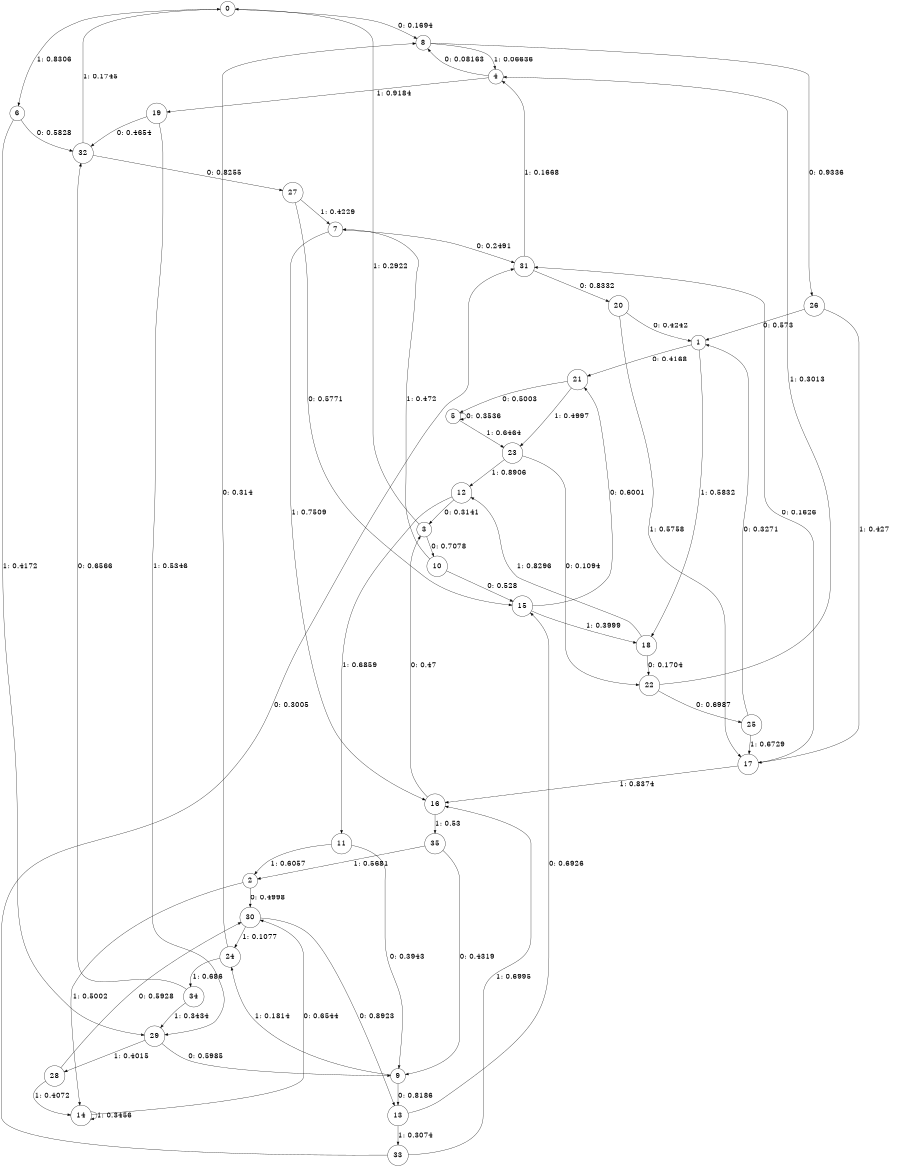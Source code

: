 digraph "ch21randomL6" {
size = "6,8.5";
ratio = "fill";
node [shape = circle];
node [fontsize = 24];
edge [fontsize = 24];
0 -> 8 [label = "0: 0.1694   "];
0 -> 6 [label = "1: 0.8306   "];
1 -> 21 [label = "0: 0.4168   "];
1 -> 18 [label = "1: 0.5832   "];
2 -> 30 [label = "0: 0.4998   "];
2 -> 14 [label = "1: 0.5002   "];
3 -> 10 [label = "0: 0.7078   "];
3 -> 0 [label = "1: 0.2922   "];
4 -> 8 [label = "0: 0.08163  "];
4 -> 19 [label = "1: 0.9184   "];
5 -> 5 [label = "0: 0.3536   "];
5 -> 23 [label = "1: 0.6464   "];
6 -> 32 [label = "0: 0.5828   "];
6 -> 29 [label = "1: 0.4172   "];
7 -> 31 [label = "0: 0.2491   "];
7 -> 16 [label = "1: 0.7509   "];
8 -> 26 [label = "0: 0.9336   "];
8 -> 4 [label = "1: 0.06636  "];
9 -> 13 [label = "0: 0.8186   "];
9 -> 24 [label = "1: 0.1814   "];
10 -> 15 [label = "0: 0.528    "];
10 -> 7 [label = "1: 0.472    "];
11 -> 9 [label = "0: 0.3943   "];
11 -> 2 [label = "1: 0.6057   "];
12 -> 3 [label = "0: 0.3141   "];
12 -> 11 [label = "1: 0.6859   "];
13 -> 15 [label = "0: 0.6926   "];
13 -> 33 [label = "1: 0.3074   "];
14 -> 30 [label = "0: 0.6544   "];
14 -> 14 [label = "1: 0.3456   "];
15 -> 21 [label = "0: 0.6001   "];
15 -> 18 [label = "1: 0.3999   "];
16 -> 3 [label = "0: 0.47     "];
16 -> 35 [label = "1: 0.53     "];
17 -> 31 [label = "0: 0.1626   "];
17 -> 16 [label = "1: 0.8374   "];
18 -> 22 [label = "0: 0.1704   "];
18 -> 12 [label = "1: 0.8296   "];
19 -> 32 [label = "0: 0.4654   "];
19 -> 29 [label = "1: 0.5346   "];
20 -> 1 [label = "0: 0.4242   "];
20 -> 17 [label = "1: 0.5758   "];
21 -> 5 [label = "0: 0.5003   "];
21 -> 23 [label = "1: 0.4997   "];
22 -> 25 [label = "0: 0.6987   "];
22 -> 4 [label = "1: 0.3013   "];
23 -> 22 [label = "0: 0.1094   "];
23 -> 12 [label = "1: 0.8906   "];
24 -> 8 [label = "0: 0.314    "];
24 -> 34 [label = "1: 0.686    "];
25 -> 1 [label = "0: 0.3271   "];
25 -> 17 [label = "1: 0.6729   "];
26 -> 1 [label = "0: 0.573    "];
26 -> 17 [label = "1: 0.427    "];
27 -> 15 [label = "0: 0.5771   "];
27 -> 7 [label = "1: 0.4229   "];
28 -> 30 [label = "0: 0.5928   "];
28 -> 14 [label = "1: 0.4072   "];
29 -> 9 [label = "0: 0.5985   "];
29 -> 28 [label = "1: 0.4015   "];
30 -> 13 [label = "0: 0.8923   "];
30 -> 24 [label = "1: 0.1077   "];
31 -> 20 [label = "0: 0.8332   "];
31 -> 4 [label = "1: 0.1668   "];
32 -> 27 [label = "0: 0.8255   "];
32 -> 0 [label = "1: 0.1745   "];
33 -> 31 [label = "0: 0.3005   "];
33 -> 16 [label = "1: 0.6995   "];
34 -> 32 [label = "0: 0.6566   "];
34 -> 29 [label = "1: 0.3434   "];
35 -> 9 [label = "0: 0.4319   "];
35 -> 2 [label = "1: 0.5681   "];
}